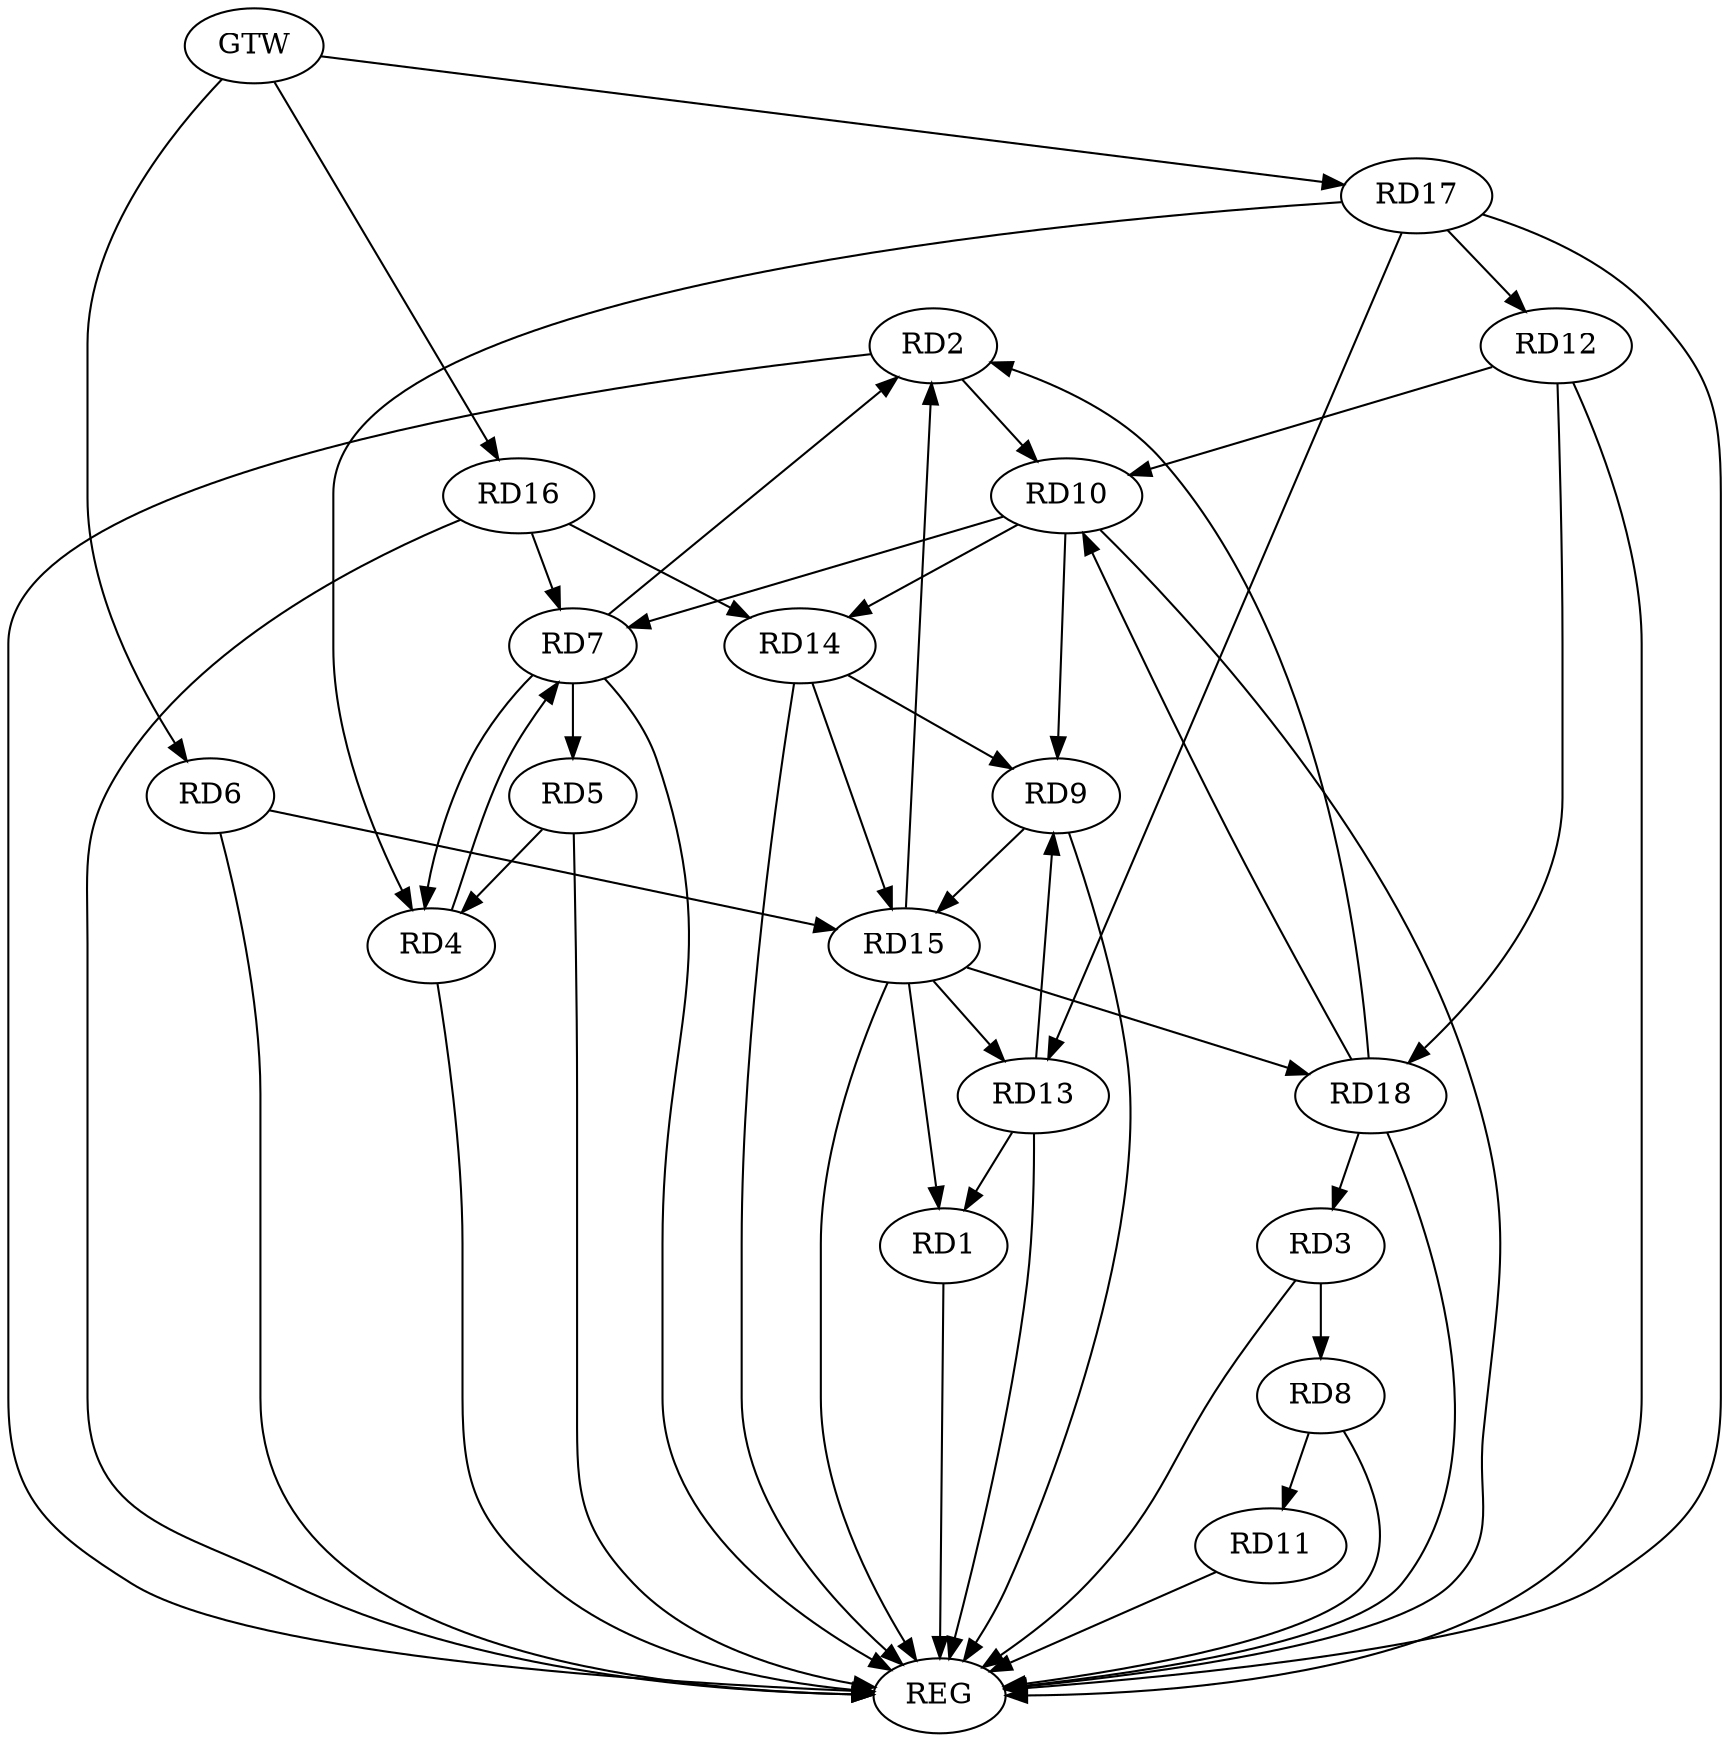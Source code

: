 strict digraph G {
  RD1 [ label="RD1" ];
  RD2 [ label="RD2" ];
  RD3 [ label="RD3" ];
  RD4 [ label="RD4" ];
  RD5 [ label="RD5" ];
  RD6 [ label="RD6" ];
  RD7 [ label="RD7" ];
  RD8 [ label="RD8" ];
  RD9 [ label="RD9" ];
  RD10 [ label="RD10" ];
  RD11 [ label="RD11" ];
  RD12 [ label="RD12" ];
  RD13 [ label="RD13" ];
  RD14 [ label="RD14" ];
  RD15 [ label="RD15" ];
  RD16 [ label="RD16" ];
  RD17 [ label="RD17" ];
  RD18 [ label="RD18" ];
  GTW [ label="GTW" ];
  REG [ label="REG" ];
  RD13 -> RD1;
  RD15 -> RD1;
  RD7 -> RD2;
  RD2 -> RD10;
  RD15 -> RD2;
  RD18 -> RD2;
  RD3 -> RD8;
  RD18 -> RD3;
  RD5 -> RD4;
  RD4 -> RD7;
  RD7 -> RD4;
  RD17 -> RD4;
  RD7 -> RD5;
  RD6 -> RD15;
  RD10 -> RD7;
  RD16 -> RD7;
  RD8 -> RD11;
  RD10 -> RD9;
  RD13 -> RD9;
  RD14 -> RD9;
  RD9 -> RD15;
  RD12 -> RD10;
  RD10 -> RD14;
  RD18 -> RD10;
  RD17 -> RD12;
  RD12 -> RD18;
  RD15 -> RD13;
  RD17 -> RD13;
  RD14 -> RD15;
  RD16 -> RD14;
  RD15 -> RD18;
  GTW -> RD6;
  GTW -> RD16;
  GTW -> RD17;
  RD1 -> REG;
  RD2 -> REG;
  RD3 -> REG;
  RD4 -> REG;
  RD5 -> REG;
  RD6 -> REG;
  RD7 -> REG;
  RD8 -> REG;
  RD9 -> REG;
  RD10 -> REG;
  RD11 -> REG;
  RD12 -> REG;
  RD13 -> REG;
  RD14 -> REG;
  RD15 -> REG;
  RD16 -> REG;
  RD17 -> REG;
  RD18 -> REG;
}
